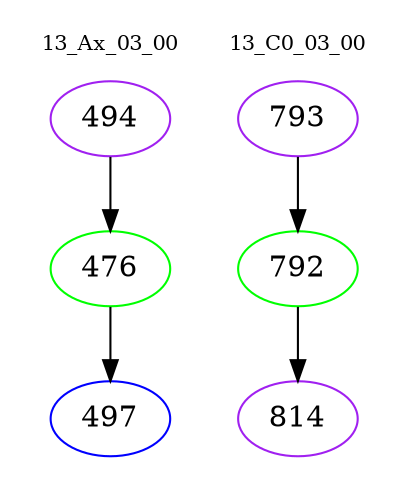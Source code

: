 digraph{
subgraph cluster_0 {
color = white
label = "13_Ax_03_00";
fontsize=10;
T0_494 [label="494", color="purple"]
T0_494 -> T0_476 [color="black"]
T0_476 [label="476", color="green"]
T0_476 -> T0_497 [color="black"]
T0_497 [label="497", color="blue"]
}
subgraph cluster_1 {
color = white
label = "13_C0_03_00";
fontsize=10;
T1_793 [label="793", color="purple"]
T1_793 -> T1_792 [color="black"]
T1_792 [label="792", color="green"]
T1_792 -> T1_814 [color="black"]
T1_814 [label="814", color="purple"]
}
}
